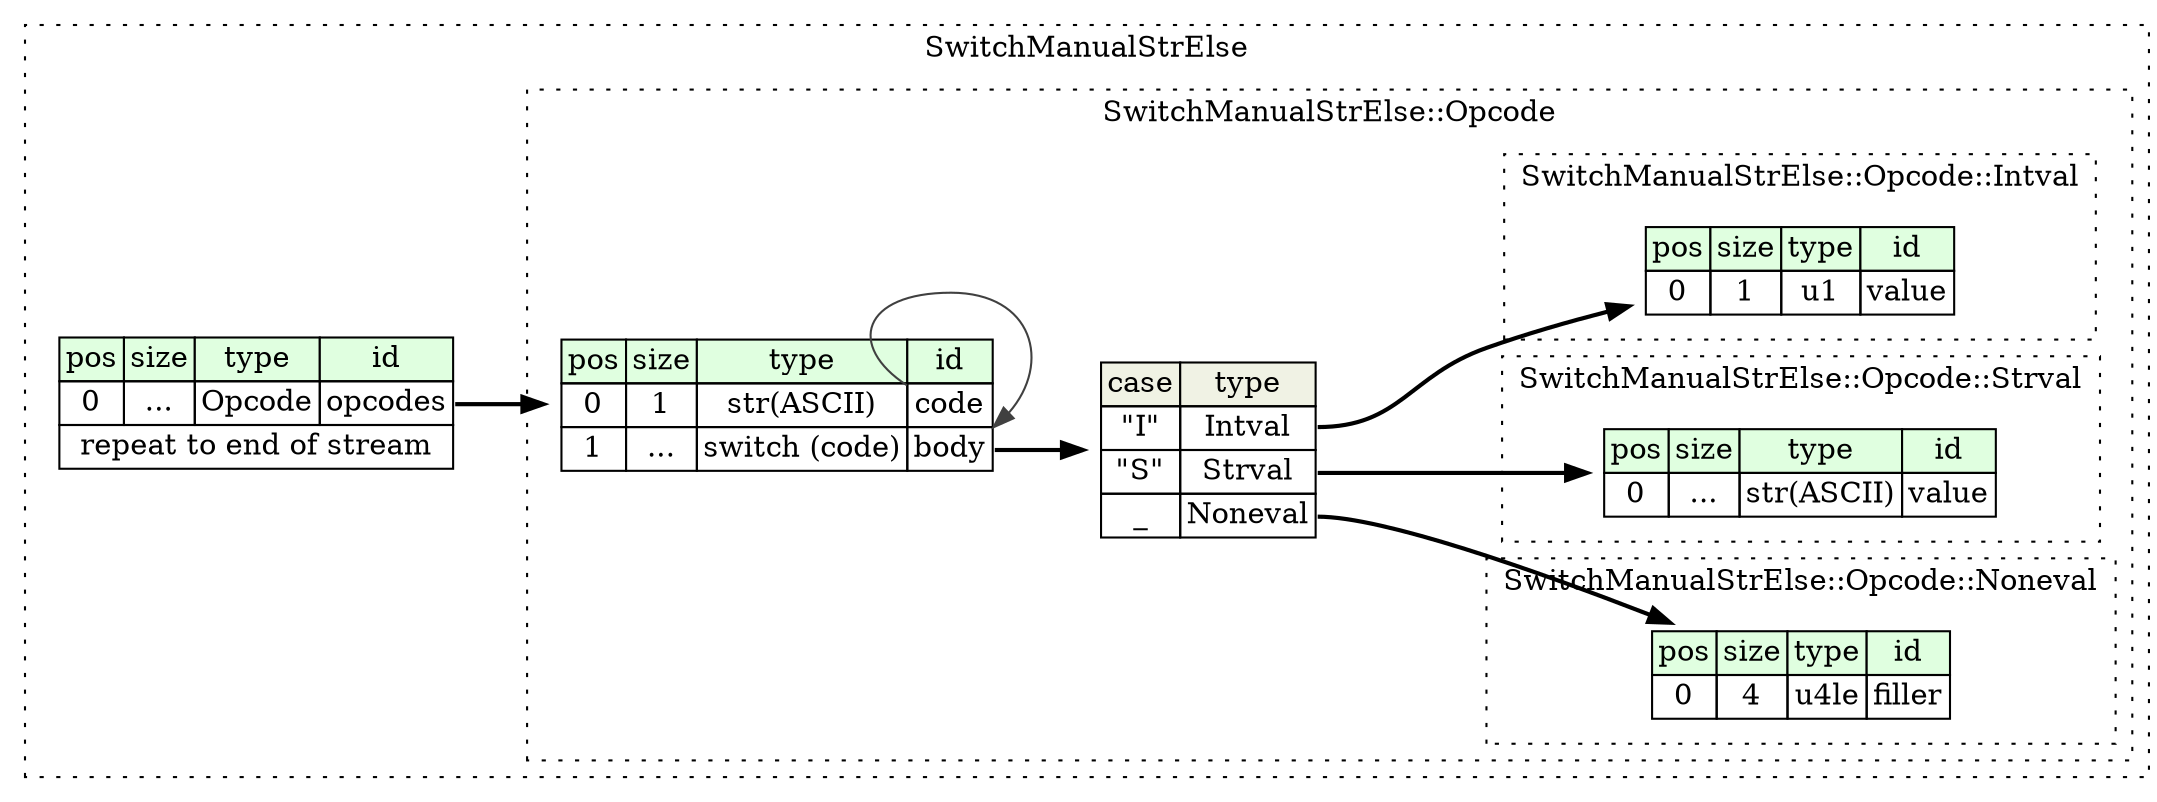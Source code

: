 digraph {
	rankdir=LR;
	node [shape=plaintext];
	subgraph cluster__switch_manual_str_else {
		label="SwitchManualStrElse";
		graph[style=dotted];

		switch_manual_str_else__seq [label=<<TABLE BORDER="0" CELLBORDER="1" CELLSPACING="0">
			<TR><TD BGCOLOR="#E0FFE0">pos</TD><TD BGCOLOR="#E0FFE0">size</TD><TD BGCOLOR="#E0FFE0">type</TD><TD BGCOLOR="#E0FFE0">id</TD></TR>
			<TR><TD PORT="opcodes_pos">0</TD><TD PORT="opcodes_size">...</TD><TD>Opcode</TD><TD PORT="opcodes_type">opcodes</TD></TR>
			<TR><TD COLSPAN="4" PORT="opcodes__repeat">repeat to end of stream</TD></TR>
		</TABLE>>];
		subgraph cluster__opcode {
			label="SwitchManualStrElse::Opcode";
			graph[style=dotted];

			opcode__seq [label=<<TABLE BORDER="0" CELLBORDER="1" CELLSPACING="0">
				<TR><TD BGCOLOR="#E0FFE0">pos</TD><TD BGCOLOR="#E0FFE0">size</TD><TD BGCOLOR="#E0FFE0">type</TD><TD BGCOLOR="#E0FFE0">id</TD></TR>
				<TR><TD PORT="code_pos">0</TD><TD PORT="code_size">1</TD><TD>str(ASCII)</TD><TD PORT="code_type">code</TD></TR>
				<TR><TD PORT="body_pos">1</TD><TD PORT="body_size">...</TD><TD>switch (code)</TD><TD PORT="body_type">body</TD></TR>
			</TABLE>>];
opcode__seq_body_switch [label=<<TABLE BORDER="0" CELLBORDER="1" CELLSPACING="0">
	<TR><TD BGCOLOR="#F0F2E4">case</TD><TD BGCOLOR="#F0F2E4">type</TD></TR>
	<TR><TD>&quot;I&quot;</TD><TD PORT="case0">Intval</TD></TR>
	<TR><TD>&quot;S&quot;</TD><TD PORT="case1">Strval</TD></TR>
	<TR><TD>_</TD><TD PORT="case2">Noneval</TD></TR>
</TABLE>>];
			subgraph cluster__intval {
				label="SwitchManualStrElse::Opcode::Intval";
				graph[style=dotted];

				intval__seq [label=<<TABLE BORDER="0" CELLBORDER="1" CELLSPACING="0">
					<TR><TD BGCOLOR="#E0FFE0">pos</TD><TD BGCOLOR="#E0FFE0">size</TD><TD BGCOLOR="#E0FFE0">type</TD><TD BGCOLOR="#E0FFE0">id</TD></TR>
					<TR><TD PORT="value_pos">0</TD><TD PORT="value_size">1</TD><TD>u1</TD><TD PORT="value_type">value</TD></TR>
				</TABLE>>];
			}
			subgraph cluster__strval {
				label="SwitchManualStrElse::Opcode::Strval";
				graph[style=dotted];

				strval__seq [label=<<TABLE BORDER="0" CELLBORDER="1" CELLSPACING="0">
					<TR><TD BGCOLOR="#E0FFE0">pos</TD><TD BGCOLOR="#E0FFE0">size</TD><TD BGCOLOR="#E0FFE0">type</TD><TD BGCOLOR="#E0FFE0">id</TD></TR>
					<TR><TD PORT="value_pos">0</TD><TD PORT="value_size">...</TD><TD>str(ASCII)</TD><TD PORT="value_type">value</TD></TR>
				</TABLE>>];
			}
			subgraph cluster__noneval {
				label="SwitchManualStrElse::Opcode::Noneval";
				graph[style=dotted];

				noneval__seq [label=<<TABLE BORDER="0" CELLBORDER="1" CELLSPACING="0">
					<TR><TD BGCOLOR="#E0FFE0">pos</TD><TD BGCOLOR="#E0FFE0">size</TD><TD BGCOLOR="#E0FFE0">type</TD><TD BGCOLOR="#E0FFE0">id</TD></TR>
					<TR><TD PORT="filler_pos">0</TD><TD PORT="filler_size">4</TD><TD>u4le</TD><TD PORT="filler_type">filler</TD></TR>
				</TABLE>>];
			}
		}
	}
	switch_manual_str_else__seq:opcodes_type -> opcode__seq [style=bold];
	opcode__seq:body_type -> opcode__seq_body_switch [style=bold];
	opcode__seq_body_switch:case0 -> intval__seq [style=bold];
	opcode__seq_body_switch:case1 -> strval__seq [style=bold];
	opcode__seq_body_switch:case2 -> noneval__seq [style=bold];
	opcode__seq:code_type -> opcode__seq:body_type [color="#404040"];
}
